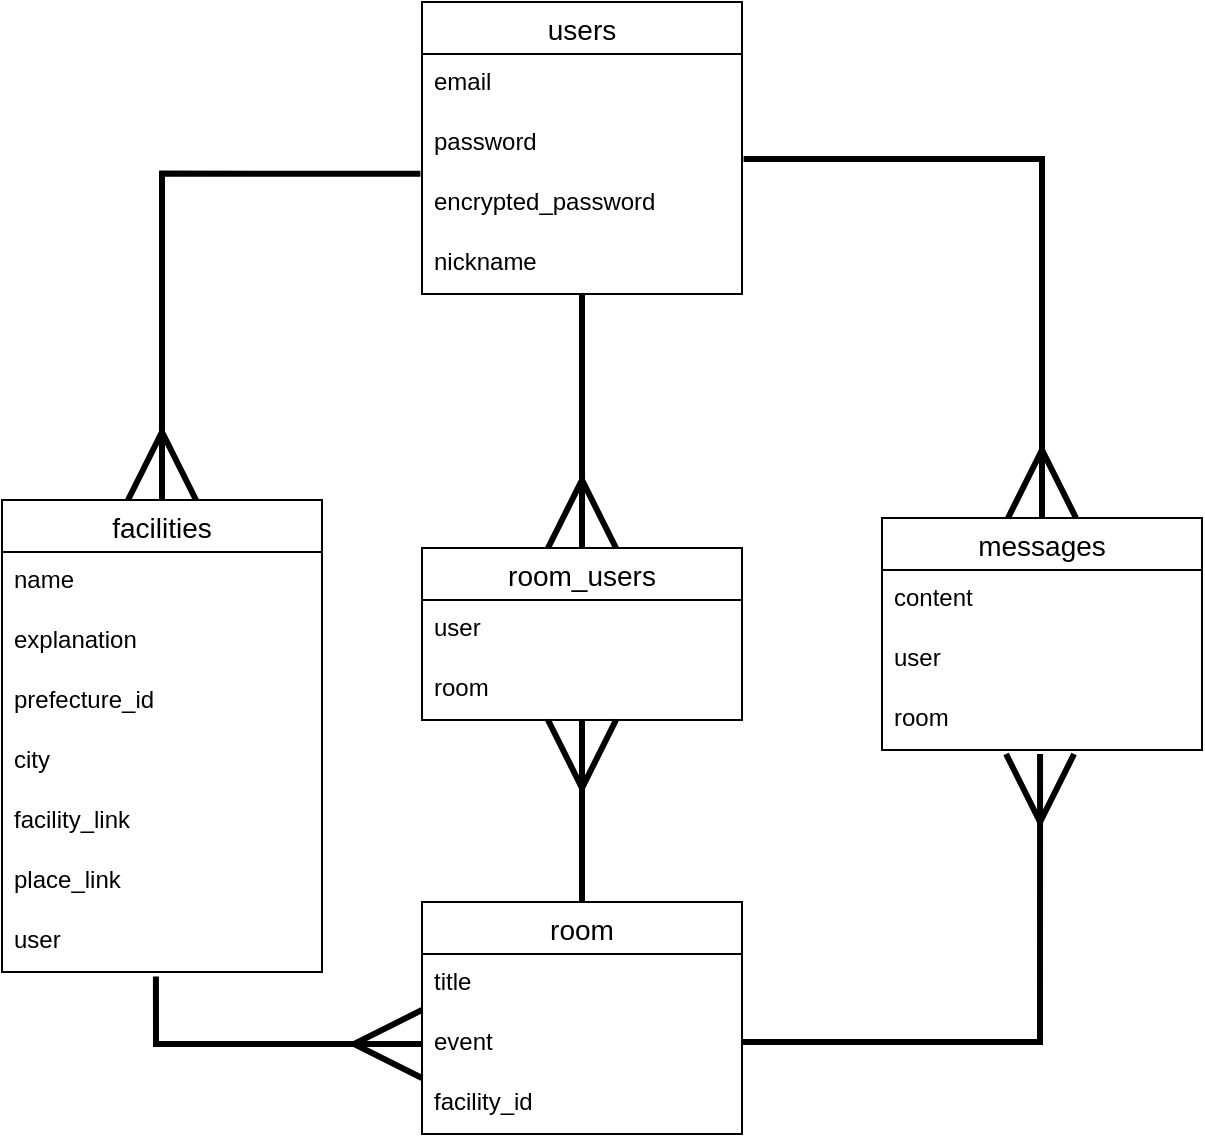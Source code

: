 <mxfile>
    <diagram id="xFuLflwfqYds__r3vYQ_" name="ページ1">
        <mxGraphModel dx="662" dy="637" grid="1" gridSize="10" guides="1" tooltips="1" connect="1" arrows="1" fold="1" page="1" pageScale="1" pageWidth="827" pageHeight="1169" math="0" shadow="0">
            <root>
                <mxCell id="0"/>
                <mxCell id="1" parent="0"/>
                <mxCell id="2" value="users" style="swimlane;fontStyle=0;childLayout=stackLayout;horizontal=1;startSize=26;horizontalStack=0;resizeParent=1;resizeParentMax=0;resizeLast=0;collapsible=1;marginBottom=0;align=center;fontSize=14;" parent="1" vertex="1">
                    <mxGeometry x="290" y="160" width="160" height="146" as="geometry"/>
                </mxCell>
                <mxCell id="3" value="email" style="text;strokeColor=none;fillColor=none;spacingLeft=4;spacingRight=4;overflow=hidden;rotatable=0;points=[[0,0.5],[1,0.5]];portConstraint=eastwest;fontSize=12;" parent="2" vertex="1">
                    <mxGeometry y="26" width="160" height="30" as="geometry"/>
                </mxCell>
                <mxCell id="4" value="password" style="text;strokeColor=none;fillColor=none;spacingLeft=4;spacingRight=4;overflow=hidden;rotatable=0;points=[[0,0.5],[1,0.5]];portConstraint=eastwest;fontSize=12;" parent="2" vertex="1">
                    <mxGeometry y="56" width="160" height="30" as="geometry"/>
                </mxCell>
                <mxCell id="5" value="encrypted_password" style="text;strokeColor=none;fillColor=none;spacingLeft=4;spacingRight=4;overflow=hidden;rotatable=0;points=[[0,0.5],[1,0.5]];portConstraint=eastwest;fontSize=12;" parent="2" vertex="1">
                    <mxGeometry y="86" width="160" height="30" as="geometry"/>
                </mxCell>
                <mxCell id="6" value="nickname" style="text;strokeColor=none;fillColor=none;spacingLeft=4;spacingRight=4;overflow=hidden;rotatable=0;points=[[0,0.5],[1,0.5]];portConstraint=eastwest;fontSize=12;" parent="2" vertex="1">
                    <mxGeometry y="116" width="160" height="30" as="geometry"/>
                </mxCell>
                <mxCell id="10" value="facilities" style="swimlane;fontStyle=0;childLayout=stackLayout;horizontal=1;startSize=26;horizontalStack=0;resizeParent=1;resizeParentMax=0;resizeLast=0;collapsible=1;marginBottom=0;align=center;fontSize=14;" parent="1" vertex="1">
                    <mxGeometry x="80" y="409" width="160" height="236" as="geometry"/>
                </mxCell>
                <mxCell id="11" value="name" style="text;strokeColor=none;fillColor=none;spacingLeft=4;spacingRight=4;overflow=hidden;rotatable=0;points=[[0,0.5],[1,0.5]];portConstraint=eastwest;fontSize=12;" parent="10" vertex="1">
                    <mxGeometry y="26" width="160" height="30" as="geometry"/>
                </mxCell>
                <mxCell id="39" value="explanation" style="text;strokeColor=none;fillColor=none;spacingLeft=4;spacingRight=4;overflow=hidden;rotatable=0;points=[[0,0.5],[1,0.5]];portConstraint=eastwest;fontSize=12;" parent="10" vertex="1">
                    <mxGeometry y="56" width="160" height="30" as="geometry"/>
                </mxCell>
                <mxCell id="12" value="prefecture_id&#10;" style="text;strokeColor=none;fillColor=none;spacingLeft=4;spacingRight=4;overflow=hidden;rotatable=0;points=[[0,0.5],[1,0.5]];portConstraint=eastwest;fontSize=12;" parent="10" vertex="1">
                    <mxGeometry y="86" width="160" height="30" as="geometry"/>
                </mxCell>
                <mxCell id="13" value="city" style="text;strokeColor=none;fillColor=none;spacingLeft=4;spacingRight=4;overflow=hidden;rotatable=0;points=[[0,0.5],[1,0.5]];portConstraint=eastwest;fontSize=12;" parent="10" vertex="1">
                    <mxGeometry y="116" width="160" height="30" as="geometry"/>
                </mxCell>
                <mxCell id="16" value="facility_link" style="text;strokeColor=none;fillColor=none;spacingLeft=4;spacingRight=4;overflow=hidden;rotatable=0;points=[[0,0.5],[1,0.5]];portConstraint=eastwest;fontSize=12;" parent="10" vertex="1">
                    <mxGeometry y="146" width="160" height="30" as="geometry"/>
                </mxCell>
                <mxCell id="38" value="place_link" style="text;strokeColor=none;fillColor=none;spacingLeft=4;spacingRight=4;overflow=hidden;rotatable=0;points=[[0,0.5],[1,0.5]];portConstraint=eastwest;fontSize=12;" parent="10" vertex="1">
                    <mxGeometry y="176" width="160" height="30" as="geometry"/>
                </mxCell>
                <mxCell id="15" value="user" style="text;strokeColor=none;fillColor=none;spacingLeft=4;spacingRight=4;overflow=hidden;rotatable=0;points=[[0,0.5],[1,0.5]];portConstraint=eastwest;fontSize=12;" parent="10" vertex="1">
                    <mxGeometry y="206" width="160" height="30" as="geometry"/>
                </mxCell>
                <mxCell id="17" value="room" style="swimlane;fontStyle=0;childLayout=stackLayout;horizontal=1;startSize=26;horizontalStack=0;resizeParent=1;resizeParentMax=0;resizeLast=0;collapsible=1;marginBottom=0;align=center;fontSize=14;" parent="1" vertex="1">
                    <mxGeometry x="290" y="610" width="160" height="116" as="geometry"/>
                </mxCell>
                <mxCell id="18" value="title" style="text;strokeColor=none;fillColor=none;spacingLeft=4;spacingRight=4;overflow=hidden;rotatable=0;points=[[0,0.5],[1,0.5]];portConstraint=eastwest;fontSize=12;" parent="17" vertex="1">
                    <mxGeometry y="26" width="160" height="30" as="geometry"/>
                </mxCell>
                <mxCell id="19" value="event" style="text;strokeColor=none;fillColor=none;spacingLeft=4;spacingRight=4;overflow=hidden;rotatable=0;points=[[0,0.5],[1,0.5]];portConstraint=eastwest;fontSize=12;" parent="17" vertex="1">
                    <mxGeometry y="56" width="160" height="30" as="geometry"/>
                </mxCell>
                <mxCell id="20" value="facility_id" style="text;strokeColor=none;fillColor=none;spacingLeft=4;spacingRight=4;overflow=hidden;rotatable=0;points=[[0,0.5],[1,0.5]];portConstraint=eastwest;fontSize=12;" parent="17" vertex="1">
                    <mxGeometry y="86" width="160" height="30" as="geometry"/>
                </mxCell>
                <mxCell id="32" value="" style="edgeStyle=none;html=1;strokeWidth=3;startArrow=ERmany;startFill=0;endArrow=none;endFill=0;startSize=30;targetPerimeterSpacing=1;" parent="1" source="21" edge="1">
                    <mxGeometry relative="1" as="geometry">
                        <mxPoint x="370" y="610" as="targetPoint"/>
                    </mxGeometry>
                </mxCell>
                <mxCell id="21" value="room_users" style="swimlane;fontStyle=0;childLayout=stackLayout;horizontal=1;startSize=26;horizontalStack=0;resizeParent=1;resizeParentMax=0;resizeLast=0;collapsible=1;marginBottom=0;align=center;fontSize=14;" parent="1" vertex="1">
                    <mxGeometry x="290" y="433" width="160" height="86" as="geometry"/>
                </mxCell>
                <mxCell id="22" value="user" style="text;strokeColor=none;fillColor=none;spacingLeft=4;spacingRight=4;overflow=hidden;rotatable=0;points=[[0,0.5],[1,0.5]];portConstraint=eastwest;fontSize=12;" parent="21" vertex="1">
                    <mxGeometry y="26" width="160" height="30" as="geometry"/>
                </mxCell>
                <mxCell id="23" value="room" style="text;strokeColor=none;fillColor=none;spacingLeft=4;spacingRight=4;overflow=hidden;rotatable=0;points=[[0,0.5],[1,0.5]];portConstraint=eastwest;fontSize=12;" parent="21" vertex="1">
                    <mxGeometry y="56" width="160" height="30" as="geometry"/>
                </mxCell>
                <mxCell id="25" value="messages" style="swimlane;fontStyle=0;childLayout=stackLayout;horizontal=1;startSize=26;horizontalStack=0;resizeParent=1;resizeParentMax=0;resizeLast=0;collapsible=1;marginBottom=0;align=center;fontSize=14;" parent="1" vertex="1">
                    <mxGeometry x="520" y="418" width="160" height="116" as="geometry"/>
                </mxCell>
                <mxCell id="26" value="content" style="text;strokeColor=none;fillColor=none;spacingLeft=4;spacingRight=4;overflow=hidden;rotatable=0;points=[[0,0.5],[1,0.5]];portConstraint=eastwest;fontSize=12;" parent="25" vertex="1">
                    <mxGeometry y="26" width="160" height="30" as="geometry"/>
                </mxCell>
                <mxCell id="27" value="user" style="text;strokeColor=none;fillColor=none;spacingLeft=4;spacingRight=4;overflow=hidden;rotatable=0;points=[[0,0.5],[1,0.5]];portConstraint=eastwest;fontSize=12;" parent="25" vertex="1">
                    <mxGeometry y="56" width="160" height="30" as="geometry"/>
                </mxCell>
                <mxCell id="28" value="room" style="text;strokeColor=none;fillColor=none;spacingLeft=4;spacingRight=4;overflow=hidden;rotatable=0;points=[[0,0.5],[1,0.5]];portConstraint=eastwest;fontSize=12;" parent="25" vertex="1">
                    <mxGeometry y="86" width="160" height="30" as="geometry"/>
                </mxCell>
                <mxCell id="29" value="" style="edgeStyle=segmentEdgeStyle;endArrow=ERmany;html=1;curved=0;rounded=0;entryX=0.494;entryY=1.067;entryDx=0;entryDy=0;entryPerimeter=0;strokeWidth=3;targetPerimeterSpacing=1;startArrow=none;startFill=0;startSize=30;endFill=0;endSize=30;" parent="1" target="28" edge="1">
                    <mxGeometry width="50" height="50" relative="1" as="geometry">
                        <mxPoint x="450" y="680" as="sourcePoint"/>
                        <mxPoint x="500" y="630" as="targetPoint"/>
                    </mxGeometry>
                </mxCell>
                <mxCell id="33" value="" style="edgeStyle=none;html=1;strokeWidth=3;startArrow=ERmany;startFill=0;endArrow=none;endFill=0;startSize=30;targetPerimeterSpacing=1;exitX=0.5;exitY=0;exitDx=0;exitDy=0;entryX=0.5;entryY=1;entryDx=0;entryDy=0;" parent="1" source="21" target="2" edge="1">
                    <mxGeometry relative="1" as="geometry">
                        <mxPoint x="369.57" y="342" as="sourcePoint"/>
                        <mxPoint x="370" y="310" as="targetPoint"/>
                    </mxGeometry>
                </mxCell>
                <mxCell id="34" value="" style="edgeStyle=segmentEdgeStyle;endArrow=ERmany;html=1;curved=0;rounded=0;endSize=30;startSize=30;strokeWidth=3;targetPerimeterSpacing=1;entryX=0;entryY=0.5;entryDx=0;entryDy=0;endFill=0;exitX=0.481;exitY=1.077;exitDx=0;exitDy=0;exitPerimeter=0;" parent="1" source="15" target="19" edge="1">
                    <mxGeometry width="50" height="50" relative="1" as="geometry">
                        <mxPoint x="150" y="570" as="sourcePoint"/>
                        <mxPoint x="200" y="630" as="targetPoint"/>
                        <Array as="points">
                            <mxPoint x="157" y="681"/>
                        </Array>
                    </mxGeometry>
                </mxCell>
                <mxCell id="35" value="" style="edgeStyle=segmentEdgeStyle;endArrow=ERmany;html=1;curved=0;rounded=0;endSize=30;startSize=8;strokeWidth=3;targetPerimeterSpacing=1;entryX=0.5;entryY=0;entryDx=0;entryDy=0;exitX=1.005;exitY=0.084;exitDx=0;exitDy=0;exitPerimeter=0;endFill=0;" parent="1" target="25" edge="1">
                    <mxGeometry width="50" height="50" relative="1" as="geometry">
                        <mxPoint x="450.8" y="238.52" as="sourcePoint"/>
                        <mxPoint x="560" y="198" as="targetPoint"/>
                    </mxGeometry>
                </mxCell>
                <mxCell id="36" value="" style="edgeStyle=segmentEdgeStyle;endArrow=ERmany;html=1;curved=0;rounded=0;endSize=30;startSize=8;strokeWidth=3;targetPerimeterSpacing=1;entryX=0.5;entryY=0;entryDx=0;entryDy=0;exitX=-0.005;exitY=0.328;exitDx=0;exitDy=0;exitPerimeter=0;endFill=0;" parent="1" target="10" edge="1">
                    <mxGeometry width="50" height="50" relative="1" as="geometry">
                        <mxPoint x="289.2" y="245.84" as="sourcePoint"/>
                        <mxPoint x="170" y="230" as="targetPoint"/>
                    </mxGeometry>
                </mxCell>
            </root>
        </mxGraphModel>
    </diagram>
</mxfile>